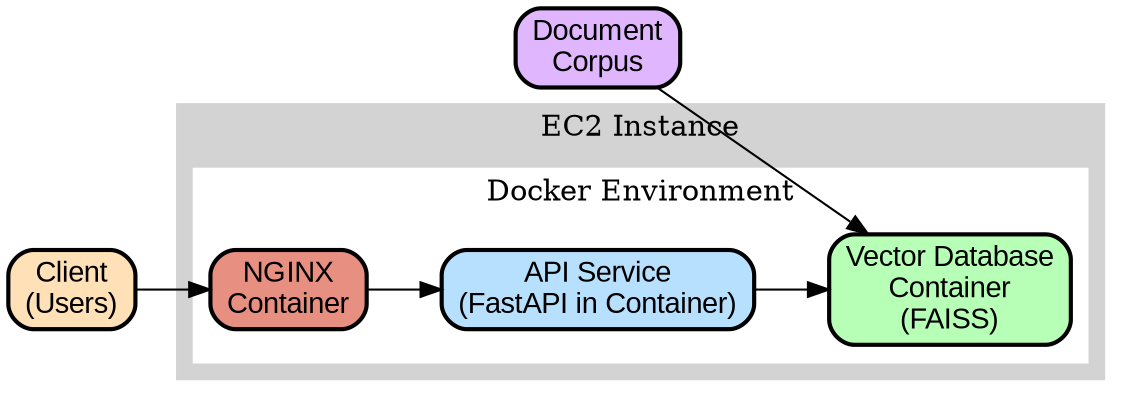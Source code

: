 digraph ARCHITECTURE {
  rankdir=LR;
  node [color="black", fillcolor="#E6E6E6", style="filled,bold,rounded", fontname="Arial"];
  
  subgraph cluster_ec2 {
    label="EC2 Instance";
    style=filled;
    color=lightgrey;
    
    subgraph cluster_docker {
      label="Docker Environment";
      style=filled;
      color=white;
      
      nginx [label="NGINX\nContainer", shape=rectangle, fillcolor="#E78F81"];
      api [label="API Service\n(FastAPI in Container)", shape=rectangle, fillcolor="#B7E0FF"];
      vector_db [label="Vector Database\nContainer\n(FAISS)", shape=rectangle, fillcolor="#B7FFB7"];
      
      nginx -> api;
      api -> vector_db;
    }
  }
  
  client [label="Client\n(Users)", shape=rectangle, fillcolor="#FFE0B7"];
  corpus [label="Document\nCorpus", shape=rectangle, fillcolor="#E0B7FF"];
  
  client -> nginx;
  corpus -> vector_db;
}